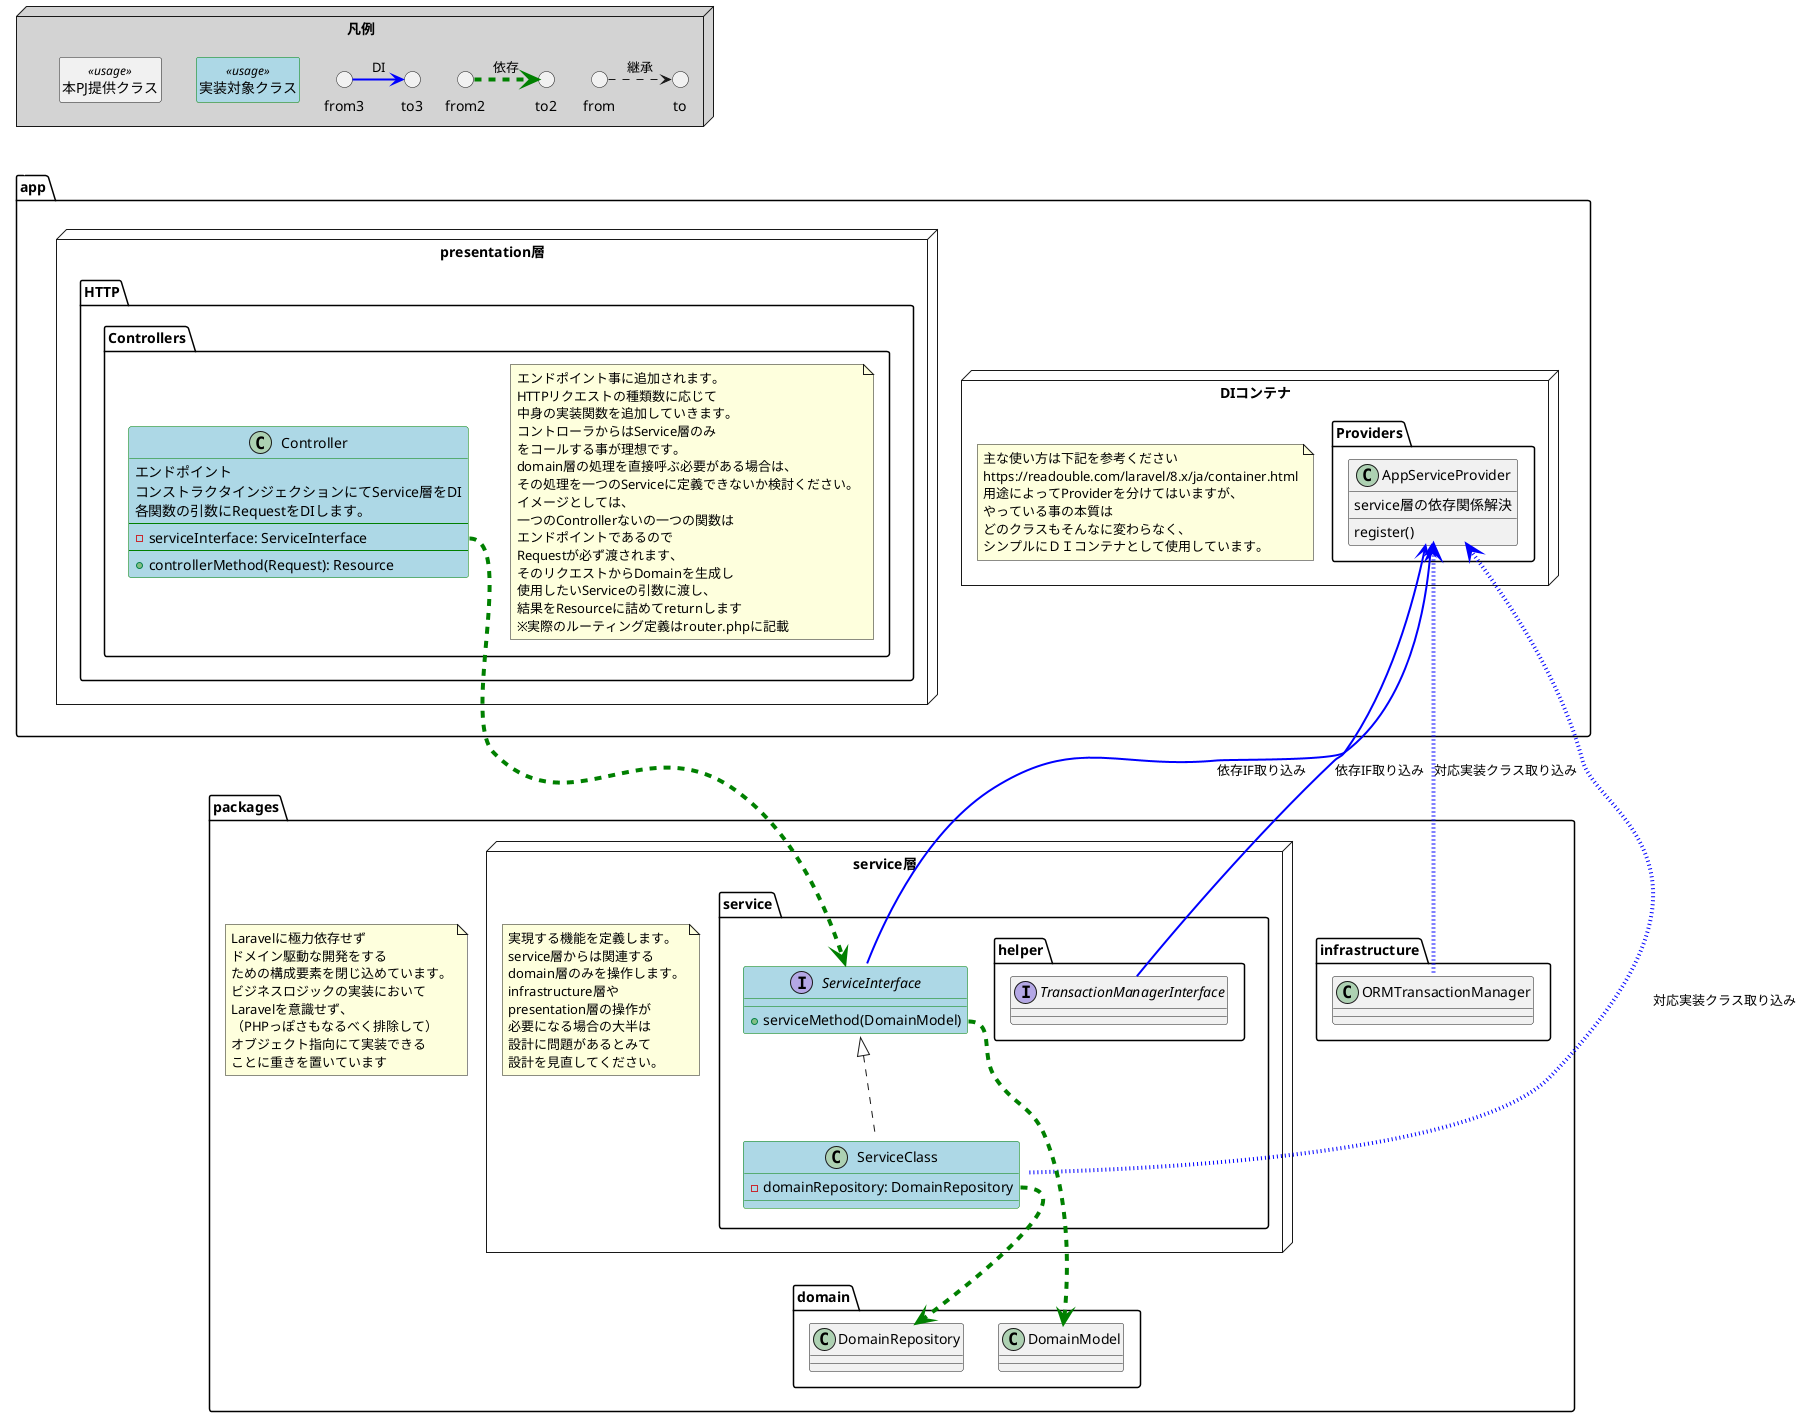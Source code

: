 @startuml
'https://plantuml.com/class-diagram

package "app" {

    node "presentation層" {
        package "HTTP" {
            package "Controllers" {
            note as ControllerNote
               エンドポイント事に追加されます。
               HTTPリクエストの種類数に応じて
               中身の実装関数を追加していきます。
               コントローラからはService層のみ
               をコールする事が理想です。
               domain層の処理を直接呼ぶ必要がある場合は、
               その処理を一つのServiceに定義できないか検討ください。
               イメージとしては、
               一つのControllerないの一つの関数は
               エンドポイントであるので
               Requestが必ず渡されます、
               そのリクエストからDomainを生成し
               使用したいServiceの引数に渡し、
               結果をResourceに詰めてreturnします
               ※実際のルーティング定義はrouter.phpに記載
            end note
                class Controller #line:green;back:lightblue{
                    エンドポイント
                    コンストラクタインジェクションにてService層をDI
                    各関数の引数にRequestをDIします。
                    --
                    - serviceInterface: ServiceInterface
                    --
                    + controllerMethod(Request): Resource
                }
            }
        }
    }
        node "DIコンテナ" {
            note as DIコンテナNote
            主な使い方は下記を参考ください
            https://readouble.com/laravel/8.x/ja/container.html
            用途によってProviderを分けてはいますが、
            やっている事の本質は
            どのクラスもそんなに変わらなく、
            シンプルにＤＩコンテナとして使用しています。
            end note
            package Providers{
                class AppServiceProvider{
                    service層の依存関係解決
                    register()
                }
            }
        }
}

package "packages" {
        note as Package
           Laravelに極力依存せず
           ドメイン駆動な開発をする
           ための構成要素を閉じ込めています。
           ビジネスロジックの実装において
           Laravelを意識せず、
           （PHPっぽさもなるべく排除して）
           オブジェクト指向にて実装できる
           ことに重きを置いています
        end note

    node "service層" {
        note as ServiceNote
         実現する機能を定義します。
         service層からは関連する
         domain層のみを操作します。
         infrastructure層や
         presentation層の操作が
         必要になる場合の大半は
         設計に問題があるとみて
         設計を見直してください。
        end note
        package "service" {
            interface ServiceInterface #line:green;back:lightblue{
                + serviceMethod(DomainModel)
            }
            class ServiceClass #line:green;back:lightblue implements ServiceInterface{
                - domainRepository: DomainRepository
            }

            package "helper" {
                interface TransactionManagerInterface
            }
        }

    }
    package "domain" {
        class DomainModel
        class DomainRepository
    }
    package "infrastructure" {
        class ORMTransactionManager
    }
}
node 凡例 #lightgray {
    class 実装対象クラス <<usage>> #line:green;back:lightblue  {
    }
    class 本PJ提供クラス <<usage>>{
    }
    circle from
    circle to
    from -[dashed]right-> to: 継承
    circle from2
    circle to2
    from2 -[#green,dashed,thickness=4]right-> to2: 依存
    circle from3
    circle to3
    from3 -[#blue,plain,thickness=2]right-> to3: DI
}
凡例 -down[#white]-> app
hide <<usage>> circle
hide <<usage>> members
hide <<usage>> methods



AppServiceProvider <-[#blue,plain,thickness=2]- ServiceInterface: 依存IF取り込み
AppServiceProvider <-[#blue,dotted,thickness=4]- ServiceClass: 対応実装クラス取り込み
AppServiceProvider <-[#blue,plain,thickness=2]- TransactionManagerInterface: 依存IF取り込み
AppServiceProvider <-[#blue,dotted,thickness=4]- ORMTransactionManager: 対応実装クラス取り込み

Controller::serviceInterface -[#green,dashed,thickness=4]-> ServiceInterface
ServiceClass::domainRepository -[#green,dashed,thickness=4]-> DomainRepository
ServiceInterface::serviceMethod -[#green,dashed,thickness=4]-> DomainModel


@enduml
